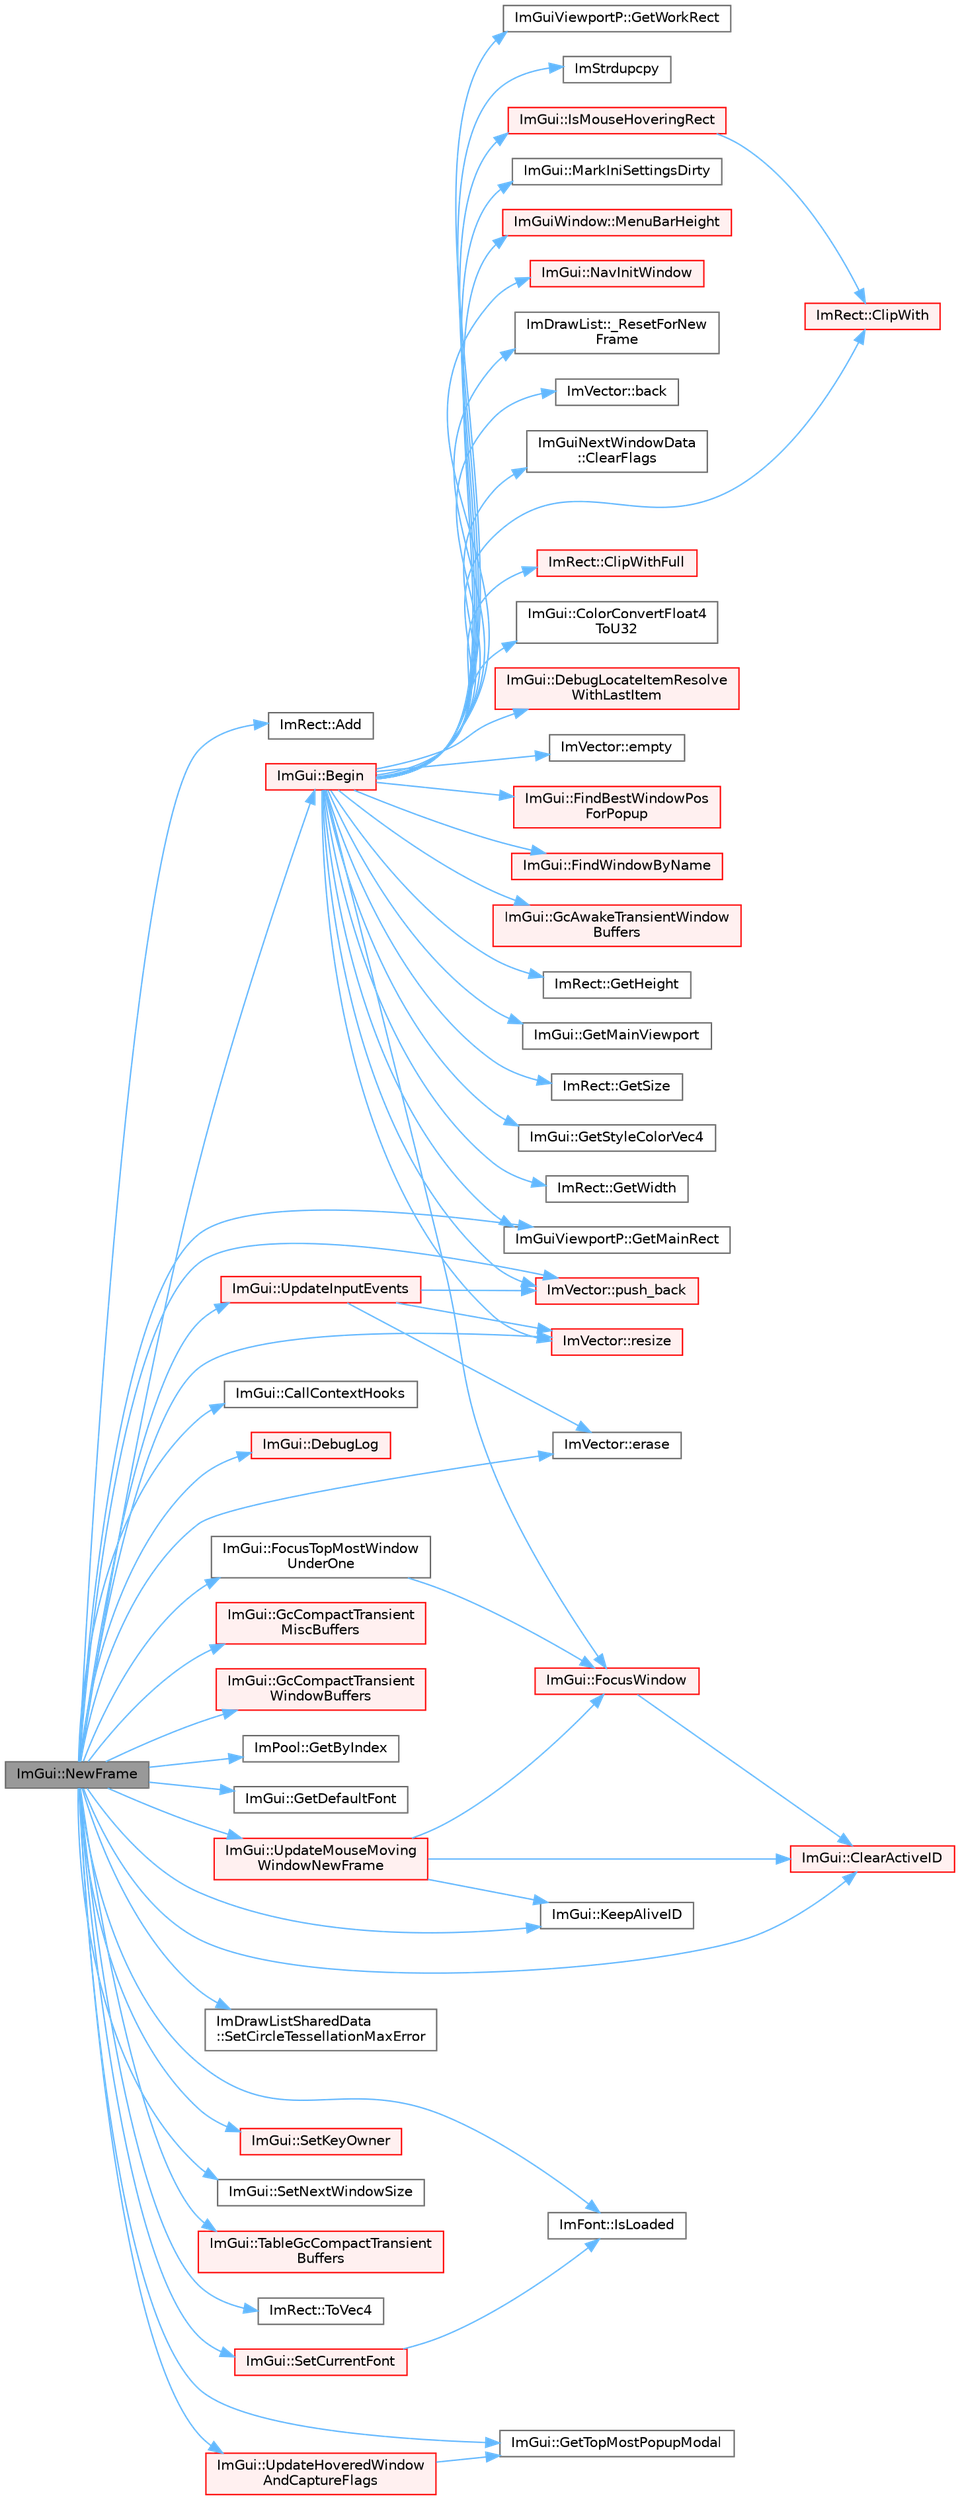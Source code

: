 digraph "ImGui::NewFrame"
{
 // LATEX_PDF_SIZE
  bgcolor="transparent";
  edge [fontname=Helvetica,fontsize=10,labelfontname=Helvetica,labelfontsize=10];
  node [fontname=Helvetica,fontsize=10,shape=box,height=0.2,width=0.4];
  rankdir="LR";
  Node1 [id="Node000001",label="ImGui::NewFrame",height=0.2,width=0.4,color="gray40", fillcolor="grey60", style="filled", fontcolor="black",tooltip=" "];
  Node1 -> Node2 [id="edge1_Node000001_Node000002",color="steelblue1",style="solid",tooltip=" "];
  Node2 [id="Node000002",label="ImRect::Add",height=0.2,width=0.4,color="grey40", fillcolor="white", style="filled",URL="$struct_im_rect.html#a68996cb6b16a023f0a051981cd5be89e",tooltip=" "];
  Node1 -> Node3 [id="edge2_Node000001_Node000003",color="steelblue1",style="solid",tooltip=" "];
  Node3 [id="Node000003",label="ImGui::Begin",height=0.2,width=0.4,color="red", fillcolor="#FFF0F0", style="filled",URL="$namespace_im_gui.html#a581e58db0bc930bafa4a5d23093a2b99",tooltip=" "];
  Node3 -> Node4 [id="edge3_Node000003_Node000004",color="steelblue1",style="solid",tooltip=" "];
  Node4 [id="Node000004",label="ImDrawList::_ResetForNew\lFrame",height=0.2,width=0.4,color="grey40", fillcolor="white", style="filled",URL="$struct_im_draw_list.html#a5f78fe195b2507e5926560f591141ff3",tooltip=" "];
  Node3 -> Node5 [id="edge4_Node000003_Node000005",color="steelblue1",style="solid",tooltip=" "];
  Node5 [id="Node000005",label="ImVector::back",height=0.2,width=0.4,color="grey40", fillcolor="white", style="filled",URL="$struct_im_vector.html#a2d80e87e81b1b01143c8d8be93e6fde1",tooltip=" "];
  Node3 -> Node6 [id="edge5_Node000003_Node000006",color="steelblue1",style="solid",tooltip=" "];
  Node6 [id="Node000006",label="ImGuiNextWindowData\l::ClearFlags",height=0.2,width=0.4,color="grey40", fillcolor="white", style="filled",URL="$struct_im_gui_next_window_data.html#a9543431fafe3d0627fdecc5fa839487c",tooltip=" "];
  Node3 -> Node7 [id="edge6_Node000003_Node000007",color="steelblue1",style="solid",tooltip=" "];
  Node7 [id="Node000007",label="ImRect::ClipWith",height=0.2,width=0.4,color="red", fillcolor="#FFF0F0", style="filled",URL="$struct_im_rect.html#ac02d5cf6ce0358aea9ed9df43d368f3f",tooltip=" "];
  Node3 -> Node9 [id="edge7_Node000003_Node000009",color="steelblue1",style="solid",tooltip=" "];
  Node9 [id="Node000009",label="ImRect::ClipWithFull",height=0.2,width=0.4,color="red", fillcolor="#FFF0F0", style="filled",URL="$struct_im_rect.html#a32a5aaca4161b5ffa3f352d293a449ff",tooltip=" "];
  Node3 -> Node10 [id="edge8_Node000003_Node000010",color="steelblue1",style="solid",tooltip=" "];
  Node10 [id="Node000010",label="ImGui::ColorConvertFloat4\lToU32",height=0.2,width=0.4,color="grey40", fillcolor="white", style="filled",URL="$namespace_im_gui.html#abe2691de0b1a71c774ab24cc91564a94",tooltip=" "];
  Node3 -> Node11 [id="edge9_Node000003_Node000011",color="steelblue1",style="solid",tooltip=" "];
  Node11 [id="Node000011",label="ImGui::DebugLocateItemResolve\lWithLastItem",height=0.2,width=0.4,color="red", fillcolor="#FFF0F0", style="filled",URL="$namespace_im_gui.html#ae8ab0d7dfc90af8e82db3ed9e7829219",tooltip=" "];
  Node3 -> Node26 [id="edge10_Node000003_Node000026",color="steelblue1",style="solid",tooltip=" "];
  Node26 [id="Node000026",label="ImVector::empty",height=0.2,width=0.4,color="grey40", fillcolor="white", style="filled",URL="$struct_im_vector.html#aa53e48a5272f4bad1099368769514ff1",tooltip=" "];
  Node3 -> Node27 [id="edge11_Node000003_Node000027",color="steelblue1",style="solid",tooltip=" "];
  Node27 [id="Node000027",label="ImGui::FindBestWindowPos\lForPopup",height=0.2,width=0.4,color="red", fillcolor="#FFF0F0", style="filled",URL="$namespace_im_gui.html#a310ff87cbe678e2c632bf1f5577a7fbd",tooltip=" "];
  Node3 -> Node34 [id="edge12_Node000003_Node000034",color="steelblue1",style="solid",tooltip=" "];
  Node34 [id="Node000034",label="ImGui::FindWindowByName",height=0.2,width=0.4,color="red", fillcolor="#FFF0F0", style="filled",URL="$namespace_im_gui.html#abca25f22c02e73d5eb2e9c72c4557813",tooltip=" "];
  Node3 -> Node38 [id="edge13_Node000003_Node000038",color="steelblue1",style="solid",tooltip=" "];
  Node38 [id="Node000038",label="ImGui::FocusWindow",height=0.2,width=0.4,color="red", fillcolor="#FFF0F0", style="filled",URL="$namespace_im_gui.html#a27aa6f2f3aa11778c6d023b1b223f262",tooltip=" "];
  Node38 -> Node45 [id="edge14_Node000038_Node000045",color="steelblue1",style="solid",tooltip=" "];
  Node45 [id="Node000045",label="ImGui::ClearActiveID",height=0.2,width=0.4,color="red", fillcolor="#FFF0F0", style="filled",URL="$namespace_im_gui.html#a17ff60ad1e2669130ac38a04d16eb354",tooltip=" "];
  Node3 -> Node59 [id="edge15_Node000003_Node000059",color="steelblue1",style="solid",tooltip=" "];
  Node59 [id="Node000059",label="ImGui::GcAwakeTransientWindow\lBuffers",height=0.2,width=0.4,color="red", fillcolor="#FFF0F0", style="filled",URL="$namespace_im_gui.html#ad70feca33961fb47a8074074a8da2f80",tooltip=" "];
  Node3 -> Node31 [id="edge16_Node000003_Node000031",color="steelblue1",style="solid",tooltip=" "];
  Node31 [id="Node000031",label="ImRect::GetHeight",height=0.2,width=0.4,color="grey40", fillcolor="white", style="filled",URL="$struct_im_rect.html#a748d8ae9cb26508951ec6e2f2df0625b",tooltip=" "];
  Node3 -> Node60 [id="edge17_Node000003_Node000060",color="steelblue1",style="solid",tooltip=" "];
  Node60 [id="Node000060",label="ImGuiViewportP::GetMainRect",height=0.2,width=0.4,color="grey40", fillcolor="white", style="filled",URL="$struct_im_gui_viewport_p.html#adb4c14f0b0a42bff9c1c0ab1971027f7",tooltip=" "];
  Node3 -> Node32 [id="edge18_Node000003_Node000032",color="steelblue1",style="solid",tooltip=" "];
  Node32 [id="Node000032",label="ImGui::GetMainViewport",height=0.2,width=0.4,color="grey40", fillcolor="white", style="filled",URL="$namespace_im_gui.html#a7bf620af1d66ee7d7b06701894d23e60",tooltip=" "];
  Node3 -> Node61 [id="edge19_Node000003_Node000061",color="steelblue1",style="solid",tooltip=" "];
  Node61 [id="Node000061",label="ImRect::GetSize",height=0.2,width=0.4,color="grey40", fillcolor="white", style="filled",URL="$struct_im_rect.html#ae459d9c50003058cfb34519a571aaf33",tooltip=" "];
  Node3 -> Node62 [id="edge20_Node000003_Node000062",color="steelblue1",style="solid",tooltip=" "];
  Node62 [id="Node000062",label="ImGui::GetStyleColorVec4",height=0.2,width=0.4,color="grey40", fillcolor="white", style="filled",URL="$namespace_im_gui.html#ad838e580972e2c4b3da2b0f60754b662",tooltip=" "];
  Node3 -> Node33 [id="edge21_Node000003_Node000033",color="steelblue1",style="solid",tooltip=" "];
  Node33 [id="Node000033",label="ImRect::GetWidth",height=0.2,width=0.4,color="grey40", fillcolor="white", style="filled",URL="$struct_im_rect.html#afa75cb8491f20901c96166d17dcddac4",tooltip=" "];
  Node3 -> Node63 [id="edge22_Node000003_Node000063",color="steelblue1",style="solid",tooltip=" "];
  Node63 [id="Node000063",label="ImGuiViewportP::GetWorkRect",height=0.2,width=0.4,color="grey40", fillcolor="white", style="filled",URL="$struct_im_gui_viewport_p.html#ae5c3184b73ea080f14e03ecb344b913e",tooltip=" "];
  Node3 -> Node64 [id="edge23_Node000003_Node000064",color="steelblue1",style="solid",tooltip=" "];
  Node64 [id="Node000064",label="ImStrdupcpy",height=0.2,width=0.4,color="grey40", fillcolor="white", style="filled",URL="$imgui_8cpp.html#a06300f2f0f0cd710841ac9e7ef771354",tooltip=" "];
  Node3 -> Node65 [id="edge24_Node000003_Node000065",color="steelblue1",style="solid",tooltip=" "];
  Node65 [id="Node000065",label="ImGui::IsMouseHoveringRect",height=0.2,width=0.4,color="red", fillcolor="#FFF0F0", style="filled",URL="$namespace_im_gui.html#ae0b8ea0e06c457316d6aed6c5b2a1c25",tooltip=" "];
  Node65 -> Node7 [id="edge25_Node000065_Node000007",color="steelblue1",style="solid",tooltip=" "];
  Node3 -> Node67 [id="edge26_Node000003_Node000067",color="steelblue1",style="solid",tooltip=" "];
  Node67 [id="Node000067",label="ImGui::MarkIniSettingsDirty",height=0.2,width=0.4,color="grey40", fillcolor="white", style="filled",URL="$namespace_im_gui.html#aee9b660c1d6786c00fc47c71c66eb1eb",tooltip=" "];
  Node3 -> Node68 [id="edge27_Node000003_Node000068",color="steelblue1",style="solid",tooltip=" "];
  Node68 [id="Node000068",label="ImGuiWindow::MenuBarHeight",height=0.2,width=0.4,color="red", fillcolor="#FFF0F0", style="filled",URL="$struct_im_gui_window.html#acfb8bdad2e3ea6102589813ae32d0364",tooltip=" "];
  Node3 -> Node70 [id="edge28_Node000003_Node000070",color="steelblue1",style="solid",tooltip=" "];
  Node70 [id="Node000070",label="ImGui::NavInitWindow",height=0.2,width=0.4,color="red", fillcolor="#FFF0F0", style="filled",URL="$namespace_im_gui.html#ae46a79d836c4b223c7030ea432e3ec15",tooltip=" "];
  Node3 -> Node57 [id="edge29_Node000003_Node000057",color="steelblue1",style="solid",tooltip=" "];
  Node57 [id="Node000057",label="ImVector::push_back",height=0.2,width=0.4,color="red", fillcolor="#FFF0F0", style="filled",URL="$struct_im_vector.html#aab5df48e0711a48bd12f3206e08c4108",tooltip=" "];
  Node3 -> Node48 [id="edge30_Node000003_Node000048",color="steelblue1",style="solid",tooltip=" "];
  Node48 [id="Node000048",label="ImVector::resize",height=0.2,width=0.4,color="red", fillcolor="#FFF0F0", style="filled",URL="$struct_im_vector.html#ac371dd62e56ae486b1a5038cf07eee56",tooltip=" "];
  Node1 -> Node94 [id="edge31_Node000001_Node000094",color="steelblue1",style="solid",tooltip=" "];
  Node94 [id="Node000094",label="ImGui::CallContextHooks",height=0.2,width=0.4,color="grey40", fillcolor="white", style="filled",URL="$namespace_im_gui.html#a61ced7f0dd38c604e895400a2e5eeeb2",tooltip=" "];
  Node1 -> Node45 [id="edge32_Node000001_Node000045",color="steelblue1",style="solid",tooltip=" "];
  Node1 -> Node95 [id="edge33_Node000001_Node000095",color="steelblue1",style="solid",tooltip=" "];
  Node95 [id="Node000095",label="ImGui::DebugLog",height=0.2,width=0.4,color="red", fillcolor="#FFF0F0", style="filled",URL="$namespace_im_gui.html#aaa66ae54a7078d4e14d957b85571f6d0",tooltip=" "];
  Node1 -> Node104 [id="edge34_Node000001_Node000104",color="steelblue1",style="solid",tooltip=" "];
  Node104 [id="Node000104",label="ImVector::erase",height=0.2,width=0.4,color="grey40", fillcolor="white", style="filled",URL="$struct_im_vector.html#a2f88ac70791f2da6d4168d7b29f38f1e",tooltip=" "];
  Node1 -> Node53 [id="edge35_Node000001_Node000053",color="steelblue1",style="solid",tooltip=" "];
  Node53 [id="Node000053",label="ImGui::FocusTopMostWindow\lUnderOne",height=0.2,width=0.4,color="grey40", fillcolor="white", style="filled",URL="$namespace_im_gui.html#aa97e87e96c05eb3e91aa96fa68b13a2a",tooltip=" "];
  Node53 -> Node38 [id="edge36_Node000053_Node000038",color="steelblue1",style="solid",tooltip=" "];
  Node1 -> Node105 [id="edge37_Node000001_Node000105",color="steelblue1",style="solid",tooltip=" "];
  Node105 [id="Node000105",label="ImGui::GcCompactTransient\lMiscBuffers",height=0.2,width=0.4,color="red", fillcolor="#FFF0F0", style="filled",URL="$namespace_im_gui.html#aab0d052a1581fddc1cc2d9d981f487c0",tooltip=" "];
  Node1 -> Node116 [id="edge38_Node000001_Node000116",color="steelblue1",style="solid",tooltip=" "];
  Node116 [id="Node000116",label="ImGui::GcCompactTransient\lWindowBuffers",height=0.2,width=0.4,color="red", fillcolor="#FFF0F0", style="filled",URL="$namespace_im_gui.html#a8386015888f38f2a33528ccbb34bd49d",tooltip=" "];
  Node1 -> Node118 [id="edge39_Node000001_Node000118",color="steelblue1",style="solid",tooltip=" "];
  Node118 [id="Node000118",label="ImPool::GetByIndex",height=0.2,width=0.4,color="grey40", fillcolor="white", style="filled",URL="$struct_im_pool.html#a0129c0e467c287a5a7441f2abe0baf35",tooltip=" "];
  Node1 -> Node119 [id="edge40_Node000001_Node000119",color="steelblue1",style="solid",tooltip=" "];
  Node119 [id="Node000119",label="ImGui::GetDefaultFont",height=0.2,width=0.4,color="grey40", fillcolor="white", style="filled",URL="$namespace_im_gui.html#a8344798d82c6baf9d94f81e445609eb2",tooltip=" "];
  Node1 -> Node60 [id="edge41_Node000001_Node000060",color="steelblue1",style="solid",tooltip=" "];
  Node1 -> Node120 [id="edge42_Node000001_Node000120",color="steelblue1",style="solid",tooltip=" "];
  Node120 [id="Node000120",label="ImGui::GetTopMostPopupModal",height=0.2,width=0.4,color="grey40", fillcolor="white", style="filled",URL="$namespace_im_gui.html#a6b905269b079f5e07755db52cc6e52df",tooltip=" "];
  Node1 -> Node121 [id="edge43_Node000001_Node000121",color="steelblue1",style="solid",tooltip=" "];
  Node121 [id="Node000121",label="ImFont::IsLoaded",height=0.2,width=0.4,color="grey40", fillcolor="white", style="filled",URL="$struct_im_font.html#a97dafa61cc94e84be396d69b0d42b1ce",tooltip=" "];
  Node1 -> Node122 [id="edge44_Node000001_Node000122",color="steelblue1",style="solid",tooltip=" "];
  Node122 [id="Node000122",label="ImGui::KeepAliveID",height=0.2,width=0.4,color="grey40", fillcolor="white", style="filled",URL="$namespace_im_gui.html#a85a245c78a9f7c351636bdad6e60c488",tooltip=" "];
  Node1 -> Node57 [id="edge45_Node000001_Node000057",color="steelblue1",style="solid",tooltip=" "];
  Node1 -> Node48 [id="edge46_Node000001_Node000048",color="steelblue1",style="solid",tooltip=" "];
  Node1 -> Node123 [id="edge47_Node000001_Node000123",color="steelblue1",style="solid",tooltip=" "];
  Node123 [id="Node000123",label="ImDrawListSharedData\l::SetCircleTessellationMaxError",height=0.2,width=0.4,color="grey40", fillcolor="white", style="filled",URL="$struct_im_draw_list_shared_data.html#adc947304370a6d5ee55a44190e923c8d",tooltip=" "];
  Node1 -> Node124 [id="edge48_Node000001_Node000124",color="steelblue1",style="solid",tooltip=" "];
  Node124 [id="Node000124",label="ImGui::SetCurrentFont",height=0.2,width=0.4,color="red", fillcolor="#FFF0F0", style="filled",URL="$namespace_im_gui.html#a4f83c0a884e07247a00700d3dd3d01e3",tooltip=" "];
  Node124 -> Node121 [id="edge49_Node000124_Node000121",color="steelblue1",style="solid",tooltip=" "];
  Node1 -> Node125 [id="edge50_Node000001_Node000125",color="steelblue1",style="solid",tooltip=" "];
  Node125 [id="Node000125",label="ImGui::SetKeyOwner",height=0.2,width=0.4,color="red", fillcolor="#FFF0F0", style="filled",URL="$namespace_im_gui.html#ac415798dd69ab045cda84dd14a52c3ea",tooltip=" "];
  Node1 -> Node130 [id="edge51_Node000001_Node000130",color="steelblue1",style="solid",tooltip=" "];
  Node130 [id="Node000130",label="ImGui::SetNextWindowSize",height=0.2,width=0.4,color="grey40", fillcolor="white", style="filled",URL="$namespace_im_gui.html#ab33717bb71ef5e393ae18656fc6b229d",tooltip=" "];
  Node1 -> Node131 [id="edge52_Node000001_Node000131",color="steelblue1",style="solid",tooltip=" "];
  Node131 [id="Node000131",label="ImGui::TableGcCompactTransient\lBuffers",height=0.2,width=0.4,color="red", fillcolor="#FFF0F0", style="filled",URL="$namespace_im_gui.html#af3cb65f8b45057e34fa7d9447a57eb28",tooltip=" "];
  Node1 -> Node134 [id="edge53_Node000001_Node000134",color="steelblue1",style="solid",tooltip=" "];
  Node134 [id="Node000134",label="ImRect::ToVec4",height=0.2,width=0.4,color="grey40", fillcolor="white", style="filled",URL="$struct_im_rect.html#a2afeb24632fae3848977ff2772036200",tooltip=" "];
  Node1 -> Node135 [id="edge54_Node000001_Node000135",color="steelblue1",style="solid",tooltip=" "];
  Node135 [id="Node000135",label="ImGui::UpdateHoveredWindow\lAndCaptureFlags",height=0.2,width=0.4,color="red", fillcolor="#FFF0F0", style="filled",URL="$namespace_im_gui.html#a8156f9d63c3184d40e7e303be175b5fb",tooltip=" "];
  Node135 -> Node120 [id="edge55_Node000135_Node000120",color="steelblue1",style="solid",tooltip=" "];
  Node1 -> Node136 [id="edge56_Node000001_Node000136",color="steelblue1",style="solid",tooltip=" "];
  Node136 [id="Node000136",label="ImGui::UpdateInputEvents",height=0.2,width=0.4,color="red", fillcolor="#FFF0F0", style="filled",URL="$namespace_im_gui.html#aafed9b47752723162308368c01eeffad",tooltip=" "];
  Node136 -> Node104 [id="edge57_Node000136_Node000104",color="steelblue1",style="solid",tooltip=" "];
  Node136 -> Node57 [id="edge58_Node000136_Node000057",color="steelblue1",style="solid",tooltip=" "];
  Node136 -> Node48 [id="edge59_Node000136_Node000048",color="steelblue1",style="solid",tooltip=" "];
  Node1 -> Node142 [id="edge60_Node000001_Node000142",color="steelblue1",style="solid",tooltip=" "];
  Node142 [id="Node000142",label="ImGui::UpdateMouseMoving\lWindowNewFrame",height=0.2,width=0.4,color="red", fillcolor="#FFF0F0", style="filled",URL="$namespace_im_gui.html#a3c60e468d73a0ccd52628f0c82b42fe8",tooltip=" "];
  Node142 -> Node45 [id="edge61_Node000142_Node000045",color="steelblue1",style="solid",tooltip=" "];
  Node142 -> Node38 [id="edge62_Node000142_Node000038",color="steelblue1",style="solid",tooltip=" "];
  Node142 -> Node122 [id="edge63_Node000142_Node000122",color="steelblue1",style="solid",tooltip=" "];
}
